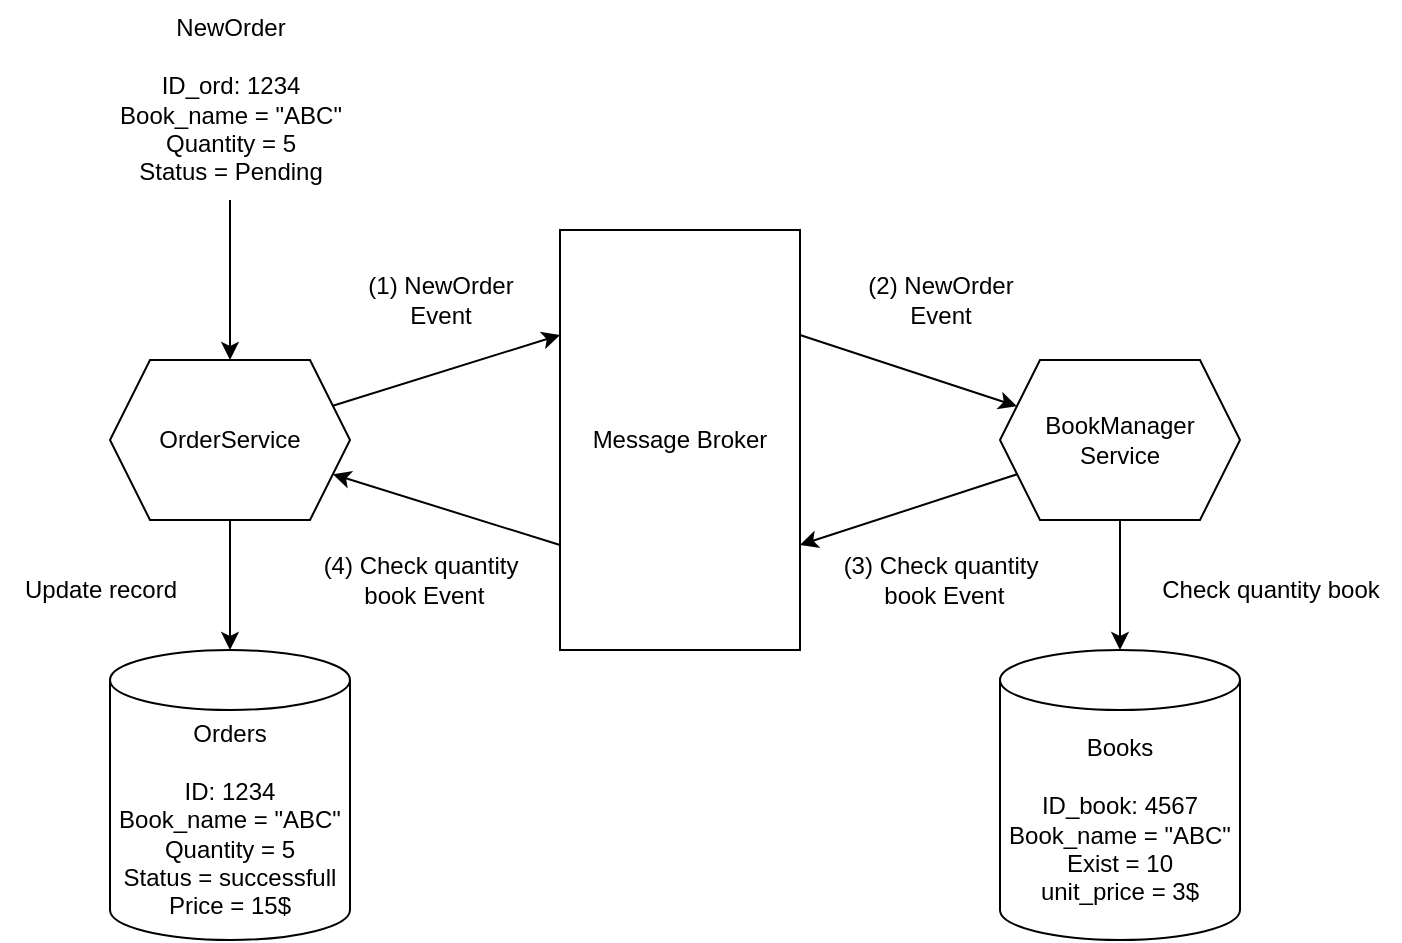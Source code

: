 <mxfile>
    <diagram id="W6E3kxliq8d5p1y5EUCc" name="Page-1">
        <mxGraphModel dx="694" dy="489" grid="1" gridSize="10" guides="1" tooltips="1" connect="1" arrows="1" fold="1" page="1" pageScale="1" pageWidth="850" pageHeight="1100" math="0" shadow="0">
            <root>
                <mxCell id="0"/>
                <mxCell id="1" parent="0"/>
                <mxCell id="9" style="edgeStyle=none;html=1;exitX=1;exitY=0.25;exitDx=0;exitDy=0;entryX=0;entryY=0.25;entryDx=0;entryDy=0;" edge="1" parent="1" source="2" target="3">
                    <mxGeometry relative="1" as="geometry"/>
                </mxCell>
                <mxCell id="23" style="edgeStyle=none;html=1;exitX=0.5;exitY=1;exitDx=0;exitDy=0;entryX=0.5;entryY=0;entryDx=0;entryDy=0;entryPerimeter=0;" edge="1" parent="1" source="2" target="13">
                    <mxGeometry relative="1" as="geometry"/>
                </mxCell>
                <mxCell id="2" value="OrderService" style="shape=hexagon;perimeter=hexagonPerimeter2;whiteSpace=wrap;html=1;fixedSize=1;" vertex="1" parent="1">
                    <mxGeometry x="115" y="180" width="120" height="80" as="geometry"/>
                </mxCell>
                <mxCell id="11" style="edgeStyle=none;html=1;exitX=1;exitY=0.25;exitDx=0;exitDy=0;" edge="1" parent="1" source="3" target="4">
                    <mxGeometry relative="1" as="geometry"/>
                </mxCell>
                <mxCell id="21" style="edgeStyle=none;html=1;exitX=0;exitY=0.75;exitDx=0;exitDy=0;entryX=1;entryY=0.75;entryDx=0;entryDy=0;" edge="1" parent="1" source="3" target="2">
                    <mxGeometry relative="1" as="geometry"/>
                </mxCell>
                <mxCell id="3" value="Message Broker" style="rounded=0;whiteSpace=wrap;html=1;" vertex="1" parent="1">
                    <mxGeometry x="340" y="115" width="120" height="210" as="geometry"/>
                </mxCell>
                <mxCell id="17" style="edgeStyle=none;html=1;exitX=0.5;exitY=1;exitDx=0;exitDy=0;entryX=0.5;entryY=0;entryDx=0;entryDy=0;entryPerimeter=0;" edge="1" parent="1" source="4" target="16">
                    <mxGeometry relative="1" as="geometry"/>
                </mxCell>
                <mxCell id="19" style="edgeStyle=none;html=1;exitX=0;exitY=0.75;exitDx=0;exitDy=0;entryX=1;entryY=0.75;entryDx=0;entryDy=0;" edge="1" parent="1" source="4" target="3">
                    <mxGeometry relative="1" as="geometry"/>
                </mxCell>
                <mxCell id="4" value="BookManager&lt;br&gt;Service" style="shape=hexagon;perimeter=hexagonPerimeter2;whiteSpace=wrap;html=1;fixedSize=1;" vertex="1" parent="1">
                    <mxGeometry x="560" y="180" width="120" height="80" as="geometry"/>
                </mxCell>
                <mxCell id="5" value="" style="endArrow=classic;html=1;entryX=0.5;entryY=0;entryDx=0;entryDy=0;" edge="1" parent="1" source="6" target="2">
                    <mxGeometry width="50" height="50" relative="1" as="geometry">
                        <mxPoint x="160" y="70" as="sourcePoint"/>
                        <mxPoint x="170" y="70" as="targetPoint"/>
                    </mxGeometry>
                </mxCell>
                <mxCell id="6" value="NewOrder&lt;br&gt;&lt;br&gt;ID_ord: 1234&lt;br&gt;Book_name = &quot;ABC&quot;&lt;br&gt;Quantity = 5&lt;br&gt;Status = Pending" style="text;html=1;align=center;verticalAlign=middle;resizable=0;points=[];autosize=1;strokeColor=none;fillColor=none;" vertex="1" parent="1">
                    <mxGeometry x="110" width="130" height="100" as="geometry"/>
                </mxCell>
                <mxCell id="10" value="(1) NewOrder&lt;br&gt;Event" style="text;html=1;align=center;verticalAlign=middle;resizable=0;points=[];autosize=1;strokeColor=none;fillColor=none;" vertex="1" parent="1">
                    <mxGeometry x="230" y="130" width="100" height="40" as="geometry"/>
                </mxCell>
                <mxCell id="12" value="(2) NewOrder&lt;br&gt;Event" style="text;html=1;align=center;verticalAlign=middle;resizable=0;points=[];autosize=1;strokeColor=none;fillColor=none;" vertex="1" parent="1">
                    <mxGeometry x="480" y="130" width="100" height="40" as="geometry"/>
                </mxCell>
                <mxCell id="13" value="&lt;span style=&quot;&quot;&gt;Orders&lt;br&gt;&lt;/span&gt;&lt;br style=&quot;&quot;&gt;ID: 1234&lt;br style=&quot;&quot;&gt;&lt;span style=&quot;&quot;&gt;Book_name = &quot;ABC&quot;&lt;/span&gt;&lt;br style=&quot;&quot;&gt;&lt;span style=&quot;&quot;&gt;Quantity = 5&lt;/span&gt;&lt;br style=&quot;&quot;&gt;&lt;span style=&quot;&quot;&gt;Status = successfull&lt;br&gt;Price = 15$&lt;br&gt;&lt;/span&gt;" style="shape=cylinder3;whiteSpace=wrap;html=1;boundedLbl=1;backgroundOutline=1;size=15;" vertex="1" parent="1">
                    <mxGeometry x="115" y="325" width="120" height="145" as="geometry"/>
                </mxCell>
                <mxCell id="16" value="&lt;span style=&quot;&quot;&gt;Books&lt;br&gt;&lt;/span&gt;&lt;br style=&quot;&quot;&gt;ID_book: 4567&lt;br style=&quot;&quot;&gt;&lt;span style=&quot;&quot;&gt;Book_name = &quot;ABC&quot;&lt;/span&gt;&lt;br style=&quot;&quot;&gt;&lt;span style=&quot;&quot;&gt;Exist = 10&lt;/span&gt;&lt;br style=&quot;&quot;&gt;unit_price = 3$" style="shape=cylinder3;whiteSpace=wrap;html=1;boundedLbl=1;backgroundOutline=1;size=15;" vertex="1" parent="1">
                    <mxGeometry x="560" y="325" width="120" height="145" as="geometry"/>
                </mxCell>
                <mxCell id="18" value="Check quantity book" style="text;html=1;align=center;verticalAlign=middle;resizable=0;points=[];autosize=1;strokeColor=none;fillColor=none;" vertex="1" parent="1">
                    <mxGeometry x="630" y="280" width="130" height="30" as="geometry"/>
                </mxCell>
                <mxCell id="20" value="(3) Check quantity&lt;br&gt;&amp;nbsp;book Event" style="text;html=1;align=center;verticalAlign=middle;resizable=0;points=[];autosize=1;strokeColor=none;fillColor=none;" vertex="1" parent="1">
                    <mxGeometry x="470" y="270" width="120" height="40" as="geometry"/>
                </mxCell>
                <mxCell id="22" value="(4) Check quantity&lt;br&gt;&amp;nbsp;book Event" style="text;html=1;align=center;verticalAlign=middle;resizable=0;points=[];autosize=1;strokeColor=none;fillColor=none;" vertex="1" parent="1">
                    <mxGeometry x="210" y="270" width="120" height="40" as="geometry"/>
                </mxCell>
                <mxCell id="24" value="Update record" style="text;html=1;align=center;verticalAlign=middle;resizable=0;points=[];autosize=1;strokeColor=none;fillColor=none;" vertex="1" parent="1">
                    <mxGeometry x="60" y="280" width="100" height="30" as="geometry"/>
                </mxCell>
            </root>
        </mxGraphModel>
    </diagram>
</mxfile>